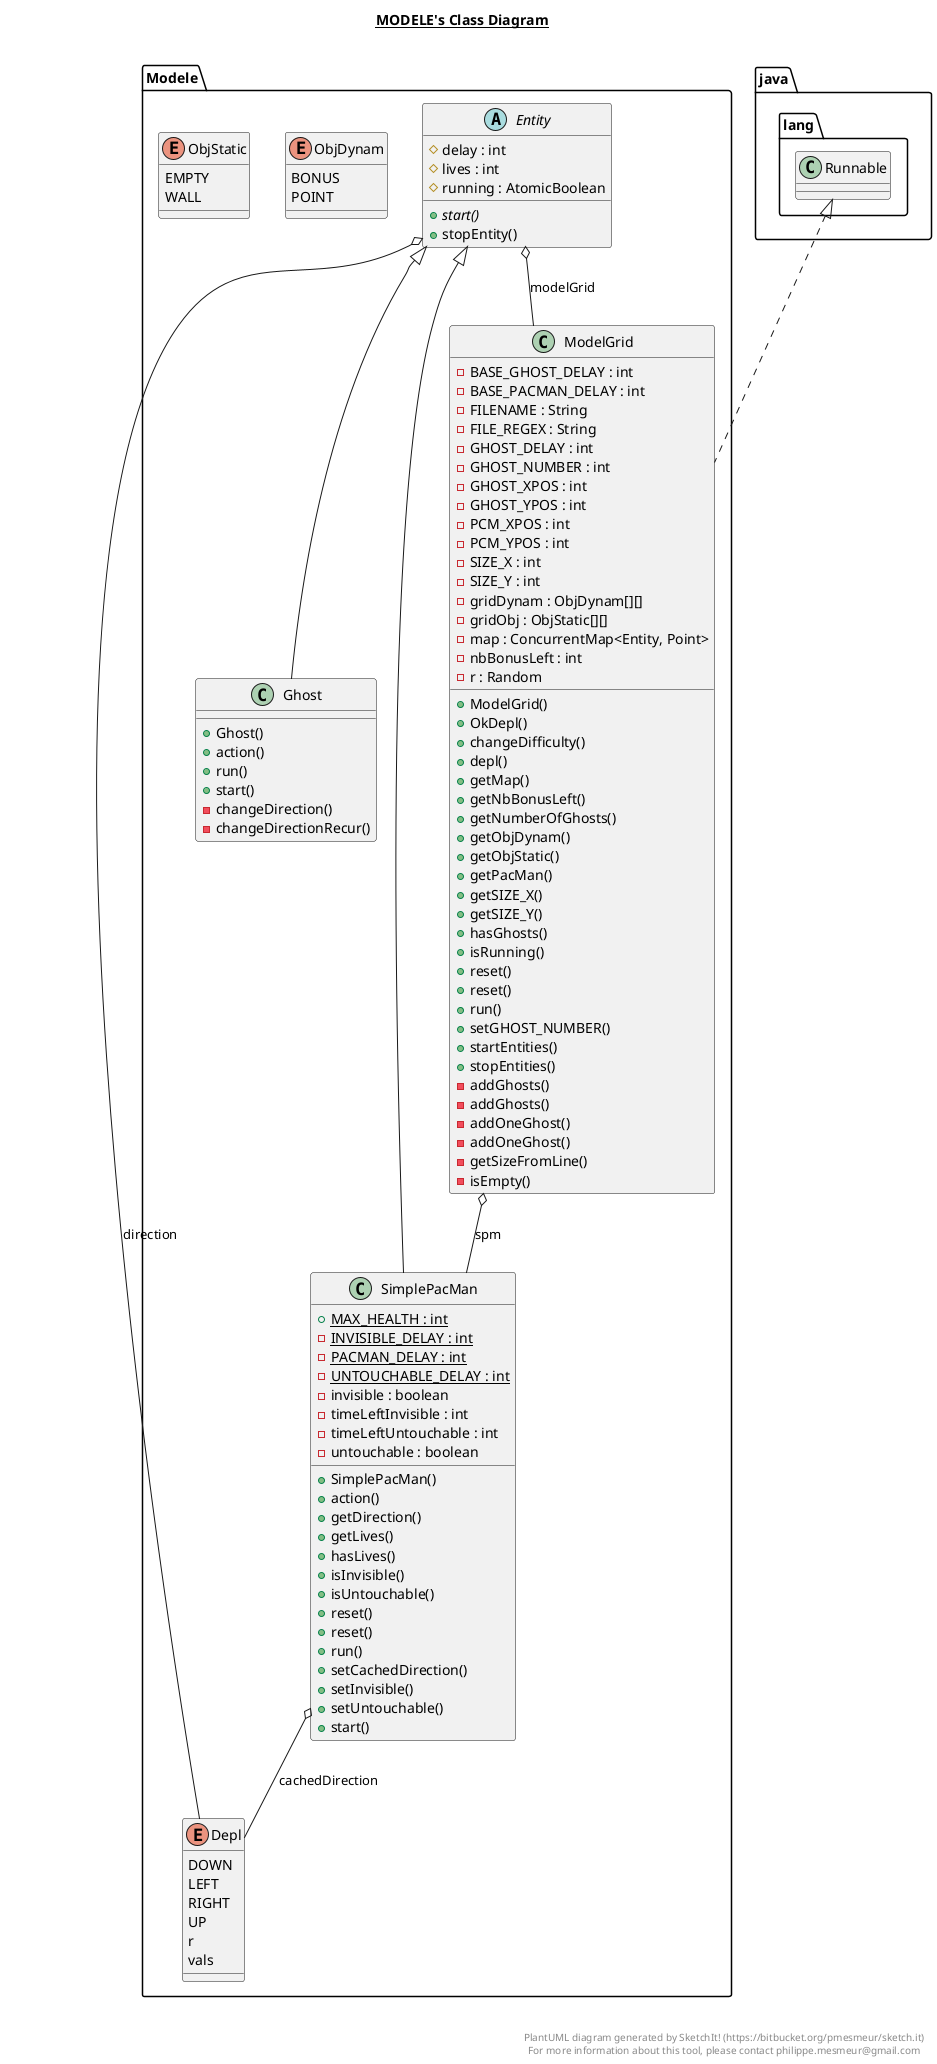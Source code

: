 @startuml

title __MODELE's Class Diagram__\n

  namespace Modele {
    enum Depl {
      DOWN
      LEFT
      RIGHT
      UP
      r
      vals
    }
  }
  

  namespace Modele {
    abstract class Modele.Entity {
        # delay : int
        # lives : int
        # running : AtomicBoolean
        {abstract} + start()
        + stopEntity()
    }
  }
  

  namespace Modele {
    class Modele.Ghost {
        + Ghost()
        + action()
        + run()
        + start()
        - changeDirection()
        - changeDirectionRecur()
    }
  }
  

  namespace Modele {
    class Modele.ModelGrid {
        - BASE_GHOST_DELAY : int
        - BASE_PACMAN_DELAY : int
        - FILENAME : String
        - FILE_REGEX : String
        - GHOST_DELAY : int
        - GHOST_NUMBER : int
        - GHOST_XPOS : int
        - GHOST_YPOS : int
        - PCM_XPOS : int
        - PCM_YPOS : int
        - SIZE_X : int
        - SIZE_Y : int
        - gridDynam : ObjDynam[][]
        - gridObj : ObjStatic[][]
        - map : ConcurrentMap<Entity, Point>
        - nbBonusLeft : int
        - r : Random
        + ModelGrid()
        + OkDepl()
        + changeDifficulty()
        + depl()
        + getMap()
        + getNbBonusLeft()
        + getNumberOfGhosts()
        + getObjDynam()
        + getObjStatic()
        + getPacMan()
        + getSIZE_X()
        + getSIZE_Y()
        + hasGhosts()
        + isRunning()
        + reset()
        + reset()
        + run()
        + setGHOST_NUMBER()
        + startEntities()
        + stopEntities()
        - addGhosts()
        - addGhosts()
        - addOneGhost()
        - addOneGhost()
        - getSizeFromLine()
        - isEmpty()
    }
  }
  

  namespace Modele {
    enum ObjDynam {
      BONUS
      POINT
    }
  }
  

  namespace Modele {
    enum ObjStatic {
      EMPTY
      WALL
    }
  }
  

  namespace Modele {
    class Modele.SimplePacMan {
        {static} + MAX_HEALTH : int
        {static} - INVISIBLE_DELAY : int
        {static} - PACMAN_DELAY : int
        {static} - UNTOUCHABLE_DELAY : int
        - invisible : boolean
        - timeLeftInvisible : int
        - timeLeftUntouchable : int
        - untouchable : boolean
        + SimplePacMan()
        + action()
        + getDirection()
        + getLives()
        + hasLives()
        + isInvisible()
        + isUntouchable()
        + reset()
        + reset()
        + run()
        + setCachedDirection()
        + setInvisible()
        + setUntouchable()
        + start()
    }
  }
  

  Modele.Entity o-- Modele.Depl : direction
  Modele.Entity o-- Modele.ModelGrid : modelGrid
  Modele.Ghost -up-|> Modele.Entity
  Modele.ModelGrid .up.|> java.lang.Runnable
  Modele.ModelGrid o-- Modele.SimplePacMan : spm
  Modele.SimplePacMan -up-|> Modele.Entity
  Modele.SimplePacMan o-- Modele.Depl : cachedDirection


right footer


PlantUML diagram generated by SketchIt! (https://bitbucket.org/pmesmeur/sketch.it)
For more information about this tool, please contact philippe.mesmeur@gmail.com
endfooter

@enduml
